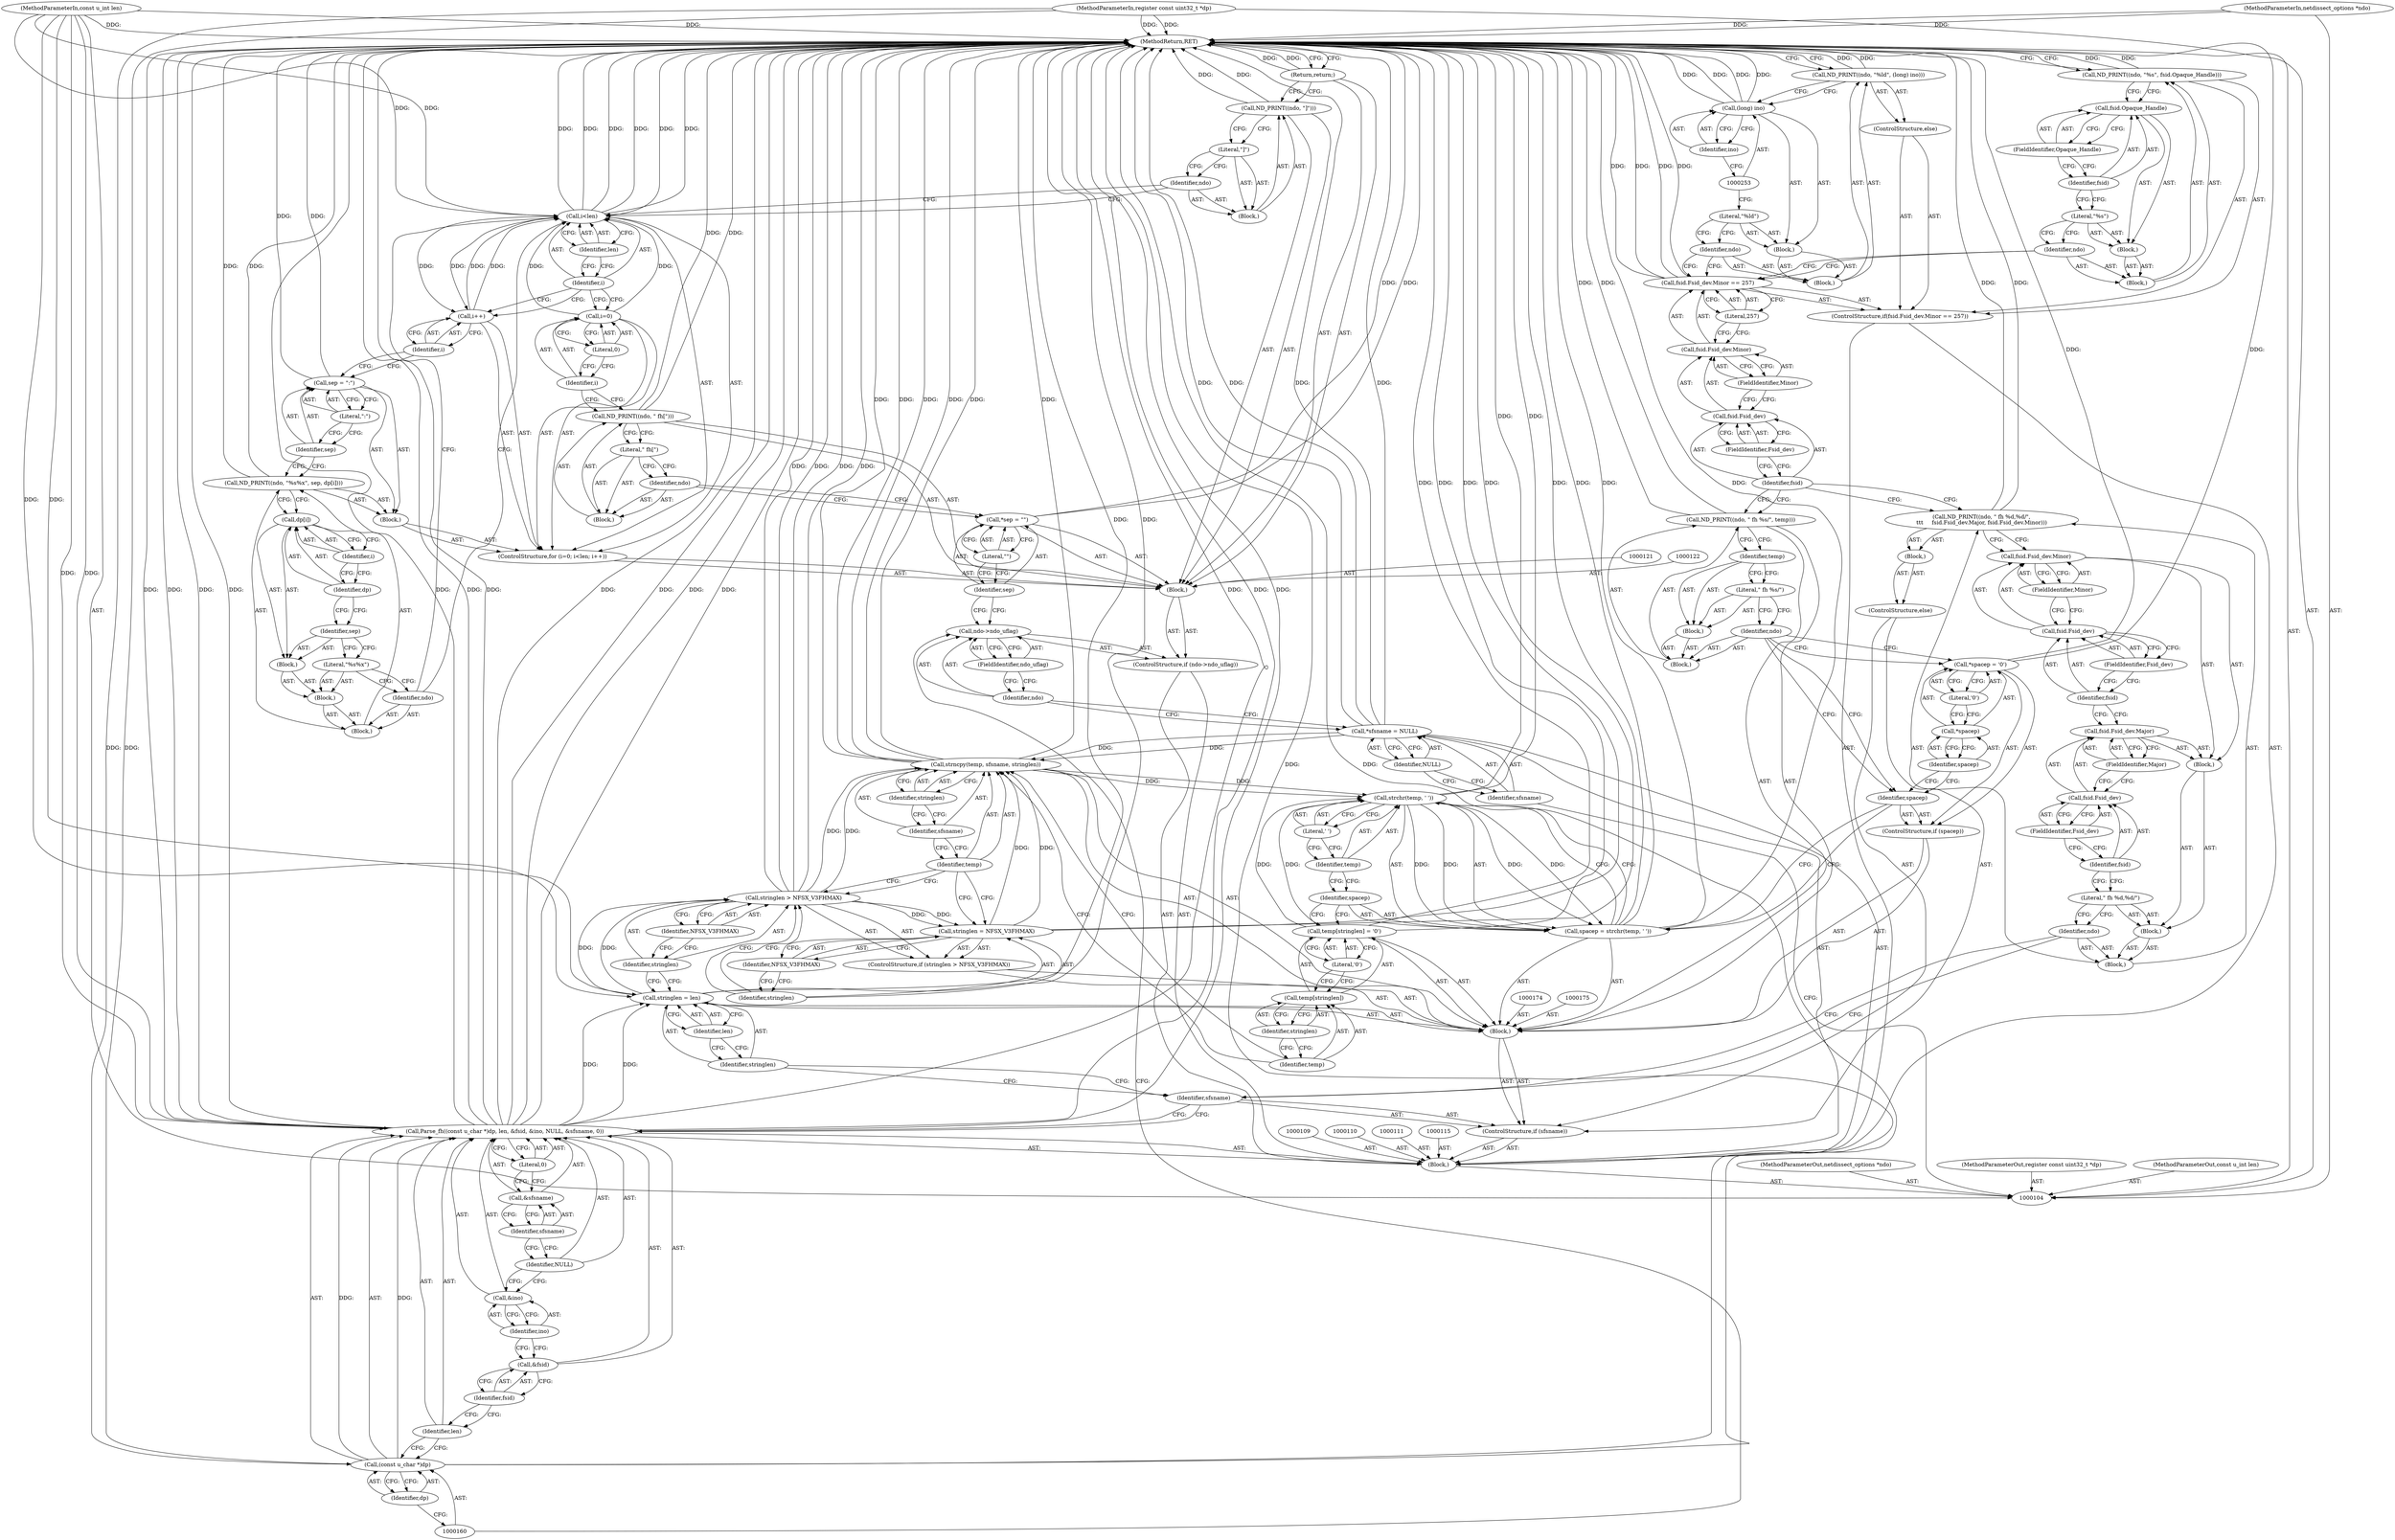 digraph "0_tcpdump_7a923447fd49a069a0fd3b6c3547438ab5ee2123" {
"1000255" [label="(MethodReturn,RET)"];
"1000105" [label="(MethodParameterIn,netdissect_options *ndo)"];
"1000348" [label="(MethodParameterOut,netdissect_options *ndo)"];
"1000123" [label="(Call,*sep = \"\")"];
"1000124" [label="(Identifier,sep)"];
"1000120" [label="(Block,)"];
"1000125" [label="(Literal,\"\")"];
"1000127" [label="(Block,)"];
"1000128" [label="(Identifier,ndo)"];
"1000129" [label="(Literal,\" fh[\")"];
"1000126" [label="(Call,ND_PRINT((ndo, \" fh[\")))"];
"1000134" [label="(Call,i<len)"];
"1000135" [label="(Identifier,i)"];
"1000136" [label="(Identifier,len)"];
"1000137" [label="(Call,i++)"];
"1000138" [label="(Identifier,i)"];
"1000130" [label="(ControlStructure,for (i=0; i<len; i++))"];
"1000139" [label="(Block,)"];
"1000131" [label="(Call,i=0)"];
"1000132" [label="(Identifier,i)"];
"1000133" [label="(Literal,0)"];
"1000141" [label="(Block,)"];
"1000142" [label="(Identifier,ndo)"];
"1000143" [label="(Block,)"];
"1000144" [label="(Literal,\"%s%x\")"];
"1000145" [label="(Block,)"];
"1000146" [label="(Identifier,sep)"];
"1000140" [label="(Call,ND_PRINT((ndo, \"%s%x\", sep, dp[i])))"];
"1000147" [label="(Call,dp[i])"];
"1000148" [label="(Identifier,dp)"];
"1000149" [label="(Identifier,i)"];
"1000150" [label="(Call,sep = \":\")"];
"1000151" [label="(Identifier,sep)"];
"1000152" [label="(Literal,\":\")"];
"1000154" [label="(Block,)"];
"1000155" [label="(Identifier,ndo)"];
"1000156" [label="(Literal,\"]\")"];
"1000153" [label="(Call,ND_PRINT((ndo, \"]\")))"];
"1000157" [label="(Return,return;)"];
"1000106" [label="(MethodParameterIn,register const uint32_t *dp)"];
"1000349" [label="(MethodParameterOut,register const uint32_t *dp)"];
"1000107" [label="(MethodParameterIn,const u_int len)"];
"1000350" [label="(MethodParameterOut,const u_int len)"];
"1000158" [label="(Call,Parse_fh((const u_char *)dp, len, &fsid, &ino, NULL, &sfsname, 0))"];
"1000159" [label="(Call,(const u_char *)dp)"];
"1000161" [label="(Identifier,dp)"];
"1000162" [label="(Identifier,len)"];
"1000163" [label="(Call,&fsid)"];
"1000164" [label="(Identifier,fsid)"];
"1000165" [label="(Call,&ino)"];
"1000166" [label="(Identifier,ino)"];
"1000167" [label="(Identifier,NULL)"];
"1000168" [label="(Call,&sfsname)"];
"1000169" [label="(Identifier,sfsname)"];
"1000170" [label="(Literal,0)"];
"1000171" [label="(ControlStructure,if (sfsname))"];
"1000172" [label="(Identifier,sfsname)"];
"1000173" [label="(Block,)"];
"1000108" [label="(Block,)"];
"1000178" [label="(Identifier,len)"];
"1000176" [label="(Call,stringlen = len)"];
"1000177" [label="(Identifier,stringlen)"];
"1000182" [label="(Identifier,NFSX_V3FHMAX)"];
"1000179" [label="(ControlStructure,if (stringlen > NFSX_V3FHMAX))"];
"1000180" [label="(Call,stringlen > NFSX_V3FHMAX)"];
"1000181" [label="(Identifier,stringlen)"];
"1000185" [label="(Identifier,NFSX_V3FHMAX)"];
"1000183" [label="(Call,stringlen = NFSX_V3FHMAX)"];
"1000184" [label="(Identifier,stringlen)"];
"1000187" [label="(Identifier,temp)"];
"1000188" [label="(Identifier,sfsname)"];
"1000186" [label="(Call,strncpy(temp, sfsname, stringlen))"];
"1000189" [label="(Identifier,stringlen)"];
"1000190" [label="(Call,temp[stringlen] = '\0')"];
"1000191" [label="(Call,temp[stringlen])"];
"1000192" [label="(Identifier,temp)"];
"1000194" [label="(Literal,'\0')"];
"1000193" [label="(Identifier,stringlen)"];
"1000197" [label="(Call,strchr(temp, ' '))"];
"1000198" [label="(Identifier,temp)"];
"1000199" [label="(Literal,' ')"];
"1000195" [label="(Call,spacep = strchr(temp, ' '))"];
"1000196" [label="(Identifier,spacep)"];
"1000200" [label="(ControlStructure,if (spacep))"];
"1000201" [label="(Identifier,spacep)"];
"1000205" [label="(Literal,'\0')"];
"1000202" [label="(Call,*spacep = '\0')"];
"1000203" [label="(Call,*spacep)"];
"1000204" [label="(Identifier,spacep)"];
"1000207" [label="(Block,)"];
"1000208" [label="(Identifier,ndo)"];
"1000209" [label="(Block,)"];
"1000210" [label="(Literal,\" fh %s/\")"];
"1000206" [label="(Call,ND_PRINT((ndo, \" fh %s/\", temp)))"];
"1000211" [label="(Identifier,temp)"];
"1000212" [label="(ControlStructure,else)"];
"1000213" [label="(Block,)"];
"1000215" [label="(Block,)"];
"1000216" [label="(Identifier,ndo)"];
"1000217" [label="(Block,)"];
"1000218" [label="(Literal,\" fh %d,%d/\")"];
"1000214" [label="(Call,ND_PRINT((ndo, \" fh %d,%d/\",\n\t\t\t     fsid.Fsid_dev.Major, fsid.Fsid_dev.Minor)))"];
"1000223" [label="(FieldIdentifier,Fsid_dev)"];
"1000224" [label="(FieldIdentifier,Major)"];
"1000225" [label="(Call,fsid.Fsid_dev.Minor)"];
"1000226" [label="(Call,fsid.Fsid_dev)"];
"1000227" [label="(Identifier,fsid)"];
"1000228" [label="(FieldIdentifier,Fsid_dev)"];
"1000229" [label="(FieldIdentifier,Minor)"];
"1000219" [label="(Block,)"];
"1000220" [label="(Call,fsid.Fsid_dev.Major)"];
"1000221" [label="(Call,fsid.Fsid_dev)"];
"1000222" [label="(Identifier,fsid)"];
"1000230" [label="(ControlStructure,if(fsid.Fsid_dev.Minor == 257))"];
"1000236" [label="(FieldIdentifier,Minor)"];
"1000237" [label="(Literal,257)"];
"1000231" [label="(Call,fsid.Fsid_dev.Minor == 257)"];
"1000232" [label="(Call,fsid.Fsid_dev.Minor)"];
"1000233" [label="(Call,fsid.Fsid_dev)"];
"1000234" [label="(Identifier,fsid)"];
"1000235" [label="(FieldIdentifier,Fsid_dev)"];
"1000239" [label="(Block,)"];
"1000240" [label="(Identifier,ndo)"];
"1000241" [label="(Block,)"];
"1000242" [label="(Literal,\"%s\")"];
"1000238" [label="(Call,ND_PRINT((ndo, \"%s\", fsid.Opaque_Handle)))"];
"1000243" [label="(Call,fsid.Opaque_Handle)"];
"1000244" [label="(Identifier,fsid)"];
"1000245" [label="(FieldIdentifier,Opaque_Handle)"];
"1000246" [label="(ControlStructure,else)"];
"1000248" [label="(Block,)"];
"1000249" [label="(Identifier,ndo)"];
"1000250" [label="(Block,)"];
"1000251" [label="(Literal,\"%ld\")"];
"1000247" [label="(Call,ND_PRINT((ndo, \"%ld\", (long) ino)))"];
"1000252" [label="(Call,(long) ino)"];
"1000254" [label="(Identifier,ino)"];
"1000112" [label="(Call,*sfsname = NULL)"];
"1000113" [label="(Identifier,sfsname)"];
"1000114" [label="(Identifier,NULL)"];
"1000116" [label="(ControlStructure,if (ndo->ndo_uflag))"];
"1000119" [label="(FieldIdentifier,ndo_uflag)"];
"1000117" [label="(Call,ndo->ndo_uflag)"];
"1000118" [label="(Identifier,ndo)"];
"1000255" -> "1000104"  [label="AST: "];
"1000255" -> "1000157"  [label="CFG: "];
"1000255" -> "1000238"  [label="CFG: "];
"1000255" -> "1000247"  [label="CFG: "];
"1000183" -> "1000255"  [label="DDG: "];
"1000105" -> "1000255"  [label="DDG: "];
"1000153" -> "1000255"  [label="DDG: "];
"1000231" -> "1000255"  [label="DDG: "];
"1000231" -> "1000255"  [label="DDG: "];
"1000134" -> "1000255"  [label="DDG: "];
"1000134" -> "1000255"  [label="DDG: "];
"1000134" -> "1000255"  [label="DDG: "];
"1000180" -> "1000255"  [label="DDG: "];
"1000180" -> "1000255"  [label="DDG: "];
"1000158" -> "1000255"  [label="DDG: "];
"1000158" -> "1000255"  [label="DDG: "];
"1000158" -> "1000255"  [label="DDG: "];
"1000158" -> "1000255"  [label="DDG: "];
"1000158" -> "1000255"  [label="DDG: "];
"1000158" -> "1000255"  [label="DDG: "];
"1000158" -> "1000255"  [label="DDG: "];
"1000186" -> "1000255"  [label="DDG: "];
"1000186" -> "1000255"  [label="DDG: "];
"1000186" -> "1000255"  [label="DDG: "];
"1000176" -> "1000255"  [label="DDG: "];
"1000126" -> "1000255"  [label="DDG: "];
"1000107" -> "1000255"  [label="DDG: "];
"1000150" -> "1000255"  [label="DDG: "];
"1000214" -> "1000255"  [label="DDG: "];
"1000252" -> "1000255"  [label="DDG: "];
"1000252" -> "1000255"  [label="DDG: "];
"1000238" -> "1000255"  [label="DDG: "];
"1000112" -> "1000255"  [label="DDG: "];
"1000112" -> "1000255"  [label="DDG: "];
"1000206" -> "1000255"  [label="DDG: "];
"1000140" -> "1000255"  [label="DDG: "];
"1000190" -> "1000255"  [label="DDG: "];
"1000202" -> "1000255"  [label="DDG: "];
"1000195" -> "1000255"  [label="DDG: "];
"1000195" -> "1000255"  [label="DDG: "];
"1000159" -> "1000255"  [label="DDG: "];
"1000106" -> "1000255"  [label="DDG: "];
"1000247" -> "1000255"  [label="DDG: "];
"1000123" -> "1000255"  [label="DDG: "];
"1000197" -> "1000255"  [label="DDG: "];
"1000157" -> "1000255"  [label="DDG: "];
"1000105" -> "1000104"  [label="AST: "];
"1000105" -> "1000255"  [label="DDG: "];
"1000348" -> "1000104"  [label="AST: "];
"1000123" -> "1000120"  [label="AST: "];
"1000123" -> "1000125"  [label="CFG: "];
"1000124" -> "1000123"  [label="AST: "];
"1000125" -> "1000123"  [label="AST: "];
"1000128" -> "1000123"  [label="CFG: "];
"1000123" -> "1000255"  [label="DDG: "];
"1000124" -> "1000123"  [label="AST: "];
"1000124" -> "1000117"  [label="CFG: "];
"1000125" -> "1000124"  [label="CFG: "];
"1000120" -> "1000116"  [label="AST: "];
"1000121" -> "1000120"  [label="AST: "];
"1000122" -> "1000120"  [label="AST: "];
"1000123" -> "1000120"  [label="AST: "];
"1000126" -> "1000120"  [label="AST: "];
"1000130" -> "1000120"  [label="AST: "];
"1000153" -> "1000120"  [label="AST: "];
"1000157" -> "1000120"  [label="AST: "];
"1000125" -> "1000123"  [label="AST: "];
"1000125" -> "1000124"  [label="CFG: "];
"1000123" -> "1000125"  [label="CFG: "];
"1000127" -> "1000126"  [label="AST: "];
"1000128" -> "1000127"  [label="AST: "];
"1000129" -> "1000127"  [label="AST: "];
"1000128" -> "1000127"  [label="AST: "];
"1000128" -> "1000123"  [label="CFG: "];
"1000129" -> "1000128"  [label="CFG: "];
"1000129" -> "1000127"  [label="AST: "];
"1000129" -> "1000128"  [label="CFG: "];
"1000126" -> "1000129"  [label="CFG: "];
"1000126" -> "1000120"  [label="AST: "];
"1000126" -> "1000129"  [label="CFG: "];
"1000127" -> "1000126"  [label="AST: "];
"1000132" -> "1000126"  [label="CFG: "];
"1000126" -> "1000255"  [label="DDG: "];
"1000134" -> "1000130"  [label="AST: "];
"1000134" -> "1000136"  [label="CFG: "];
"1000135" -> "1000134"  [label="AST: "];
"1000136" -> "1000134"  [label="AST: "];
"1000142" -> "1000134"  [label="CFG: "];
"1000155" -> "1000134"  [label="CFG: "];
"1000134" -> "1000255"  [label="DDG: "];
"1000134" -> "1000255"  [label="DDG: "];
"1000134" -> "1000255"  [label="DDG: "];
"1000131" -> "1000134"  [label="DDG: "];
"1000137" -> "1000134"  [label="DDG: "];
"1000107" -> "1000134"  [label="DDG: "];
"1000134" -> "1000137"  [label="DDG: "];
"1000135" -> "1000134"  [label="AST: "];
"1000135" -> "1000131"  [label="CFG: "];
"1000135" -> "1000137"  [label="CFG: "];
"1000136" -> "1000135"  [label="CFG: "];
"1000136" -> "1000134"  [label="AST: "];
"1000136" -> "1000135"  [label="CFG: "];
"1000134" -> "1000136"  [label="CFG: "];
"1000137" -> "1000130"  [label="AST: "];
"1000137" -> "1000138"  [label="CFG: "];
"1000138" -> "1000137"  [label="AST: "];
"1000135" -> "1000137"  [label="CFG: "];
"1000137" -> "1000134"  [label="DDG: "];
"1000134" -> "1000137"  [label="DDG: "];
"1000138" -> "1000137"  [label="AST: "];
"1000138" -> "1000150"  [label="CFG: "];
"1000137" -> "1000138"  [label="CFG: "];
"1000130" -> "1000120"  [label="AST: "];
"1000131" -> "1000130"  [label="AST: "];
"1000134" -> "1000130"  [label="AST: "];
"1000137" -> "1000130"  [label="AST: "];
"1000139" -> "1000130"  [label="AST: "];
"1000139" -> "1000130"  [label="AST: "];
"1000140" -> "1000139"  [label="AST: "];
"1000150" -> "1000139"  [label="AST: "];
"1000131" -> "1000130"  [label="AST: "];
"1000131" -> "1000133"  [label="CFG: "];
"1000132" -> "1000131"  [label="AST: "];
"1000133" -> "1000131"  [label="AST: "];
"1000135" -> "1000131"  [label="CFG: "];
"1000131" -> "1000134"  [label="DDG: "];
"1000132" -> "1000131"  [label="AST: "];
"1000132" -> "1000126"  [label="CFG: "];
"1000133" -> "1000132"  [label="CFG: "];
"1000133" -> "1000131"  [label="AST: "];
"1000133" -> "1000132"  [label="CFG: "];
"1000131" -> "1000133"  [label="CFG: "];
"1000141" -> "1000140"  [label="AST: "];
"1000142" -> "1000141"  [label="AST: "];
"1000143" -> "1000141"  [label="AST: "];
"1000142" -> "1000141"  [label="AST: "];
"1000142" -> "1000134"  [label="CFG: "];
"1000144" -> "1000142"  [label="CFG: "];
"1000143" -> "1000141"  [label="AST: "];
"1000144" -> "1000143"  [label="AST: "];
"1000145" -> "1000143"  [label="AST: "];
"1000144" -> "1000143"  [label="AST: "];
"1000144" -> "1000142"  [label="CFG: "];
"1000146" -> "1000144"  [label="CFG: "];
"1000145" -> "1000143"  [label="AST: "];
"1000146" -> "1000145"  [label="AST: "];
"1000147" -> "1000145"  [label="AST: "];
"1000146" -> "1000145"  [label="AST: "];
"1000146" -> "1000144"  [label="CFG: "];
"1000148" -> "1000146"  [label="CFG: "];
"1000140" -> "1000139"  [label="AST: "];
"1000140" -> "1000147"  [label="CFG: "];
"1000141" -> "1000140"  [label="AST: "];
"1000151" -> "1000140"  [label="CFG: "];
"1000140" -> "1000255"  [label="DDG: "];
"1000147" -> "1000145"  [label="AST: "];
"1000147" -> "1000149"  [label="CFG: "];
"1000148" -> "1000147"  [label="AST: "];
"1000149" -> "1000147"  [label="AST: "];
"1000140" -> "1000147"  [label="CFG: "];
"1000148" -> "1000147"  [label="AST: "];
"1000148" -> "1000146"  [label="CFG: "];
"1000149" -> "1000148"  [label="CFG: "];
"1000149" -> "1000147"  [label="AST: "];
"1000149" -> "1000148"  [label="CFG: "];
"1000147" -> "1000149"  [label="CFG: "];
"1000150" -> "1000139"  [label="AST: "];
"1000150" -> "1000152"  [label="CFG: "];
"1000151" -> "1000150"  [label="AST: "];
"1000152" -> "1000150"  [label="AST: "];
"1000138" -> "1000150"  [label="CFG: "];
"1000150" -> "1000255"  [label="DDG: "];
"1000151" -> "1000150"  [label="AST: "];
"1000151" -> "1000140"  [label="CFG: "];
"1000152" -> "1000151"  [label="CFG: "];
"1000152" -> "1000150"  [label="AST: "];
"1000152" -> "1000151"  [label="CFG: "];
"1000150" -> "1000152"  [label="CFG: "];
"1000154" -> "1000153"  [label="AST: "];
"1000155" -> "1000154"  [label="AST: "];
"1000156" -> "1000154"  [label="AST: "];
"1000155" -> "1000154"  [label="AST: "];
"1000155" -> "1000134"  [label="CFG: "];
"1000156" -> "1000155"  [label="CFG: "];
"1000156" -> "1000154"  [label="AST: "];
"1000156" -> "1000155"  [label="CFG: "];
"1000153" -> "1000156"  [label="CFG: "];
"1000153" -> "1000120"  [label="AST: "];
"1000153" -> "1000156"  [label="CFG: "];
"1000154" -> "1000153"  [label="AST: "];
"1000157" -> "1000153"  [label="CFG: "];
"1000153" -> "1000255"  [label="DDG: "];
"1000157" -> "1000120"  [label="AST: "];
"1000157" -> "1000153"  [label="CFG: "];
"1000255" -> "1000157"  [label="CFG: "];
"1000157" -> "1000255"  [label="DDG: "];
"1000106" -> "1000104"  [label="AST: "];
"1000106" -> "1000255"  [label="DDG: "];
"1000106" -> "1000159"  [label="DDG: "];
"1000349" -> "1000104"  [label="AST: "];
"1000107" -> "1000104"  [label="AST: "];
"1000107" -> "1000255"  [label="DDG: "];
"1000107" -> "1000134"  [label="DDG: "];
"1000107" -> "1000158"  [label="DDG: "];
"1000107" -> "1000176"  [label="DDG: "];
"1000350" -> "1000104"  [label="AST: "];
"1000158" -> "1000108"  [label="AST: "];
"1000158" -> "1000170"  [label="CFG: "];
"1000159" -> "1000158"  [label="AST: "];
"1000162" -> "1000158"  [label="AST: "];
"1000163" -> "1000158"  [label="AST: "];
"1000165" -> "1000158"  [label="AST: "];
"1000167" -> "1000158"  [label="AST: "];
"1000168" -> "1000158"  [label="AST: "];
"1000170" -> "1000158"  [label="AST: "];
"1000172" -> "1000158"  [label="CFG: "];
"1000158" -> "1000255"  [label="DDG: "];
"1000158" -> "1000255"  [label="DDG: "];
"1000158" -> "1000255"  [label="DDG: "];
"1000158" -> "1000255"  [label="DDG: "];
"1000158" -> "1000255"  [label="DDG: "];
"1000158" -> "1000255"  [label="DDG: "];
"1000158" -> "1000255"  [label="DDG: "];
"1000159" -> "1000158"  [label="DDG: "];
"1000107" -> "1000158"  [label="DDG: "];
"1000158" -> "1000176"  [label="DDG: "];
"1000159" -> "1000158"  [label="AST: "];
"1000159" -> "1000161"  [label="CFG: "];
"1000160" -> "1000159"  [label="AST: "];
"1000161" -> "1000159"  [label="AST: "];
"1000162" -> "1000159"  [label="CFG: "];
"1000159" -> "1000255"  [label="DDG: "];
"1000159" -> "1000158"  [label="DDG: "];
"1000106" -> "1000159"  [label="DDG: "];
"1000161" -> "1000159"  [label="AST: "];
"1000161" -> "1000160"  [label="CFG: "];
"1000159" -> "1000161"  [label="CFG: "];
"1000162" -> "1000158"  [label="AST: "];
"1000162" -> "1000159"  [label="CFG: "];
"1000164" -> "1000162"  [label="CFG: "];
"1000163" -> "1000158"  [label="AST: "];
"1000163" -> "1000164"  [label="CFG: "];
"1000164" -> "1000163"  [label="AST: "];
"1000166" -> "1000163"  [label="CFG: "];
"1000164" -> "1000163"  [label="AST: "];
"1000164" -> "1000162"  [label="CFG: "];
"1000163" -> "1000164"  [label="CFG: "];
"1000165" -> "1000158"  [label="AST: "];
"1000165" -> "1000166"  [label="CFG: "];
"1000166" -> "1000165"  [label="AST: "];
"1000167" -> "1000165"  [label="CFG: "];
"1000166" -> "1000165"  [label="AST: "];
"1000166" -> "1000163"  [label="CFG: "];
"1000165" -> "1000166"  [label="CFG: "];
"1000167" -> "1000158"  [label="AST: "];
"1000167" -> "1000165"  [label="CFG: "];
"1000169" -> "1000167"  [label="CFG: "];
"1000168" -> "1000158"  [label="AST: "];
"1000168" -> "1000169"  [label="CFG: "];
"1000169" -> "1000168"  [label="AST: "];
"1000170" -> "1000168"  [label="CFG: "];
"1000169" -> "1000168"  [label="AST: "];
"1000169" -> "1000167"  [label="CFG: "];
"1000168" -> "1000169"  [label="CFG: "];
"1000170" -> "1000158"  [label="AST: "];
"1000170" -> "1000168"  [label="CFG: "];
"1000158" -> "1000170"  [label="CFG: "];
"1000171" -> "1000108"  [label="AST: "];
"1000172" -> "1000171"  [label="AST: "];
"1000173" -> "1000171"  [label="AST: "];
"1000212" -> "1000171"  [label="AST: "];
"1000172" -> "1000171"  [label="AST: "];
"1000172" -> "1000158"  [label="CFG: "];
"1000177" -> "1000172"  [label="CFG: "];
"1000216" -> "1000172"  [label="CFG: "];
"1000173" -> "1000171"  [label="AST: "];
"1000174" -> "1000173"  [label="AST: "];
"1000175" -> "1000173"  [label="AST: "];
"1000176" -> "1000173"  [label="AST: "];
"1000179" -> "1000173"  [label="AST: "];
"1000186" -> "1000173"  [label="AST: "];
"1000190" -> "1000173"  [label="AST: "];
"1000195" -> "1000173"  [label="AST: "];
"1000200" -> "1000173"  [label="AST: "];
"1000206" -> "1000173"  [label="AST: "];
"1000108" -> "1000104"  [label="AST: "];
"1000109" -> "1000108"  [label="AST: "];
"1000110" -> "1000108"  [label="AST: "];
"1000111" -> "1000108"  [label="AST: "];
"1000112" -> "1000108"  [label="AST: "];
"1000115" -> "1000108"  [label="AST: "];
"1000116" -> "1000108"  [label="AST: "];
"1000158" -> "1000108"  [label="AST: "];
"1000171" -> "1000108"  [label="AST: "];
"1000230" -> "1000108"  [label="AST: "];
"1000178" -> "1000176"  [label="AST: "];
"1000178" -> "1000177"  [label="CFG: "];
"1000176" -> "1000178"  [label="CFG: "];
"1000176" -> "1000173"  [label="AST: "];
"1000176" -> "1000178"  [label="CFG: "];
"1000177" -> "1000176"  [label="AST: "];
"1000178" -> "1000176"  [label="AST: "];
"1000181" -> "1000176"  [label="CFG: "];
"1000176" -> "1000255"  [label="DDG: "];
"1000158" -> "1000176"  [label="DDG: "];
"1000107" -> "1000176"  [label="DDG: "];
"1000176" -> "1000180"  [label="DDG: "];
"1000177" -> "1000176"  [label="AST: "];
"1000177" -> "1000172"  [label="CFG: "];
"1000178" -> "1000177"  [label="CFG: "];
"1000182" -> "1000180"  [label="AST: "];
"1000182" -> "1000181"  [label="CFG: "];
"1000180" -> "1000182"  [label="CFG: "];
"1000179" -> "1000173"  [label="AST: "];
"1000180" -> "1000179"  [label="AST: "];
"1000183" -> "1000179"  [label="AST: "];
"1000180" -> "1000179"  [label="AST: "];
"1000180" -> "1000182"  [label="CFG: "];
"1000181" -> "1000180"  [label="AST: "];
"1000182" -> "1000180"  [label="AST: "];
"1000184" -> "1000180"  [label="CFG: "];
"1000187" -> "1000180"  [label="CFG: "];
"1000180" -> "1000255"  [label="DDG: "];
"1000180" -> "1000255"  [label="DDG: "];
"1000176" -> "1000180"  [label="DDG: "];
"1000180" -> "1000183"  [label="DDG: "];
"1000180" -> "1000186"  [label="DDG: "];
"1000181" -> "1000180"  [label="AST: "];
"1000181" -> "1000176"  [label="CFG: "];
"1000182" -> "1000181"  [label="CFG: "];
"1000185" -> "1000183"  [label="AST: "];
"1000185" -> "1000184"  [label="CFG: "];
"1000183" -> "1000185"  [label="CFG: "];
"1000183" -> "1000179"  [label="AST: "];
"1000183" -> "1000185"  [label="CFG: "];
"1000184" -> "1000183"  [label="AST: "];
"1000185" -> "1000183"  [label="AST: "];
"1000187" -> "1000183"  [label="CFG: "];
"1000183" -> "1000255"  [label="DDG: "];
"1000180" -> "1000183"  [label="DDG: "];
"1000183" -> "1000186"  [label="DDG: "];
"1000184" -> "1000183"  [label="AST: "];
"1000184" -> "1000180"  [label="CFG: "];
"1000185" -> "1000184"  [label="CFG: "];
"1000187" -> "1000186"  [label="AST: "];
"1000187" -> "1000183"  [label="CFG: "];
"1000187" -> "1000180"  [label="CFG: "];
"1000188" -> "1000187"  [label="CFG: "];
"1000188" -> "1000186"  [label="AST: "];
"1000188" -> "1000187"  [label="CFG: "];
"1000189" -> "1000188"  [label="CFG: "];
"1000186" -> "1000173"  [label="AST: "];
"1000186" -> "1000189"  [label="CFG: "];
"1000187" -> "1000186"  [label="AST: "];
"1000188" -> "1000186"  [label="AST: "];
"1000189" -> "1000186"  [label="AST: "];
"1000192" -> "1000186"  [label="CFG: "];
"1000186" -> "1000255"  [label="DDG: "];
"1000186" -> "1000255"  [label="DDG: "];
"1000186" -> "1000255"  [label="DDG: "];
"1000112" -> "1000186"  [label="DDG: "];
"1000183" -> "1000186"  [label="DDG: "];
"1000180" -> "1000186"  [label="DDG: "];
"1000186" -> "1000197"  [label="DDG: "];
"1000189" -> "1000186"  [label="AST: "];
"1000189" -> "1000188"  [label="CFG: "];
"1000186" -> "1000189"  [label="CFG: "];
"1000190" -> "1000173"  [label="AST: "];
"1000190" -> "1000194"  [label="CFG: "];
"1000191" -> "1000190"  [label="AST: "];
"1000194" -> "1000190"  [label="AST: "];
"1000196" -> "1000190"  [label="CFG: "];
"1000190" -> "1000255"  [label="DDG: "];
"1000190" -> "1000197"  [label="DDG: "];
"1000191" -> "1000190"  [label="AST: "];
"1000191" -> "1000193"  [label="CFG: "];
"1000192" -> "1000191"  [label="AST: "];
"1000193" -> "1000191"  [label="AST: "];
"1000194" -> "1000191"  [label="CFG: "];
"1000192" -> "1000191"  [label="AST: "];
"1000192" -> "1000186"  [label="CFG: "];
"1000193" -> "1000192"  [label="CFG: "];
"1000194" -> "1000190"  [label="AST: "];
"1000194" -> "1000191"  [label="CFG: "];
"1000190" -> "1000194"  [label="CFG: "];
"1000193" -> "1000191"  [label="AST: "];
"1000193" -> "1000192"  [label="CFG: "];
"1000191" -> "1000193"  [label="CFG: "];
"1000197" -> "1000195"  [label="AST: "];
"1000197" -> "1000199"  [label="CFG: "];
"1000198" -> "1000197"  [label="AST: "];
"1000199" -> "1000197"  [label="AST: "];
"1000195" -> "1000197"  [label="CFG: "];
"1000197" -> "1000255"  [label="DDG: "];
"1000197" -> "1000195"  [label="DDG: "];
"1000197" -> "1000195"  [label="DDG: "];
"1000186" -> "1000197"  [label="DDG: "];
"1000190" -> "1000197"  [label="DDG: "];
"1000198" -> "1000197"  [label="AST: "];
"1000198" -> "1000196"  [label="CFG: "];
"1000199" -> "1000198"  [label="CFG: "];
"1000199" -> "1000197"  [label="AST: "];
"1000199" -> "1000198"  [label="CFG: "];
"1000197" -> "1000199"  [label="CFG: "];
"1000195" -> "1000173"  [label="AST: "];
"1000195" -> "1000197"  [label="CFG: "];
"1000196" -> "1000195"  [label="AST: "];
"1000197" -> "1000195"  [label="AST: "];
"1000201" -> "1000195"  [label="CFG: "];
"1000195" -> "1000255"  [label="DDG: "];
"1000195" -> "1000255"  [label="DDG: "];
"1000197" -> "1000195"  [label="DDG: "];
"1000197" -> "1000195"  [label="DDG: "];
"1000196" -> "1000195"  [label="AST: "];
"1000196" -> "1000190"  [label="CFG: "];
"1000198" -> "1000196"  [label="CFG: "];
"1000200" -> "1000173"  [label="AST: "];
"1000201" -> "1000200"  [label="AST: "];
"1000202" -> "1000200"  [label="AST: "];
"1000201" -> "1000200"  [label="AST: "];
"1000201" -> "1000195"  [label="CFG: "];
"1000204" -> "1000201"  [label="CFG: "];
"1000208" -> "1000201"  [label="CFG: "];
"1000205" -> "1000202"  [label="AST: "];
"1000205" -> "1000203"  [label="CFG: "];
"1000202" -> "1000205"  [label="CFG: "];
"1000202" -> "1000200"  [label="AST: "];
"1000202" -> "1000205"  [label="CFG: "];
"1000203" -> "1000202"  [label="AST: "];
"1000205" -> "1000202"  [label="AST: "];
"1000208" -> "1000202"  [label="CFG: "];
"1000202" -> "1000255"  [label="DDG: "];
"1000203" -> "1000202"  [label="AST: "];
"1000203" -> "1000204"  [label="CFG: "];
"1000204" -> "1000203"  [label="AST: "];
"1000205" -> "1000203"  [label="CFG: "];
"1000204" -> "1000203"  [label="AST: "];
"1000204" -> "1000201"  [label="CFG: "];
"1000203" -> "1000204"  [label="CFG: "];
"1000207" -> "1000206"  [label="AST: "];
"1000208" -> "1000207"  [label="AST: "];
"1000209" -> "1000207"  [label="AST: "];
"1000208" -> "1000207"  [label="AST: "];
"1000208" -> "1000202"  [label="CFG: "];
"1000208" -> "1000201"  [label="CFG: "];
"1000210" -> "1000208"  [label="CFG: "];
"1000209" -> "1000207"  [label="AST: "];
"1000210" -> "1000209"  [label="AST: "];
"1000211" -> "1000209"  [label="AST: "];
"1000210" -> "1000209"  [label="AST: "];
"1000210" -> "1000208"  [label="CFG: "];
"1000211" -> "1000210"  [label="CFG: "];
"1000206" -> "1000173"  [label="AST: "];
"1000206" -> "1000211"  [label="CFG: "];
"1000207" -> "1000206"  [label="AST: "];
"1000234" -> "1000206"  [label="CFG: "];
"1000206" -> "1000255"  [label="DDG: "];
"1000211" -> "1000209"  [label="AST: "];
"1000211" -> "1000210"  [label="CFG: "];
"1000206" -> "1000211"  [label="CFG: "];
"1000212" -> "1000171"  [label="AST: "];
"1000213" -> "1000212"  [label="AST: "];
"1000213" -> "1000212"  [label="AST: "];
"1000214" -> "1000213"  [label="AST: "];
"1000215" -> "1000214"  [label="AST: "];
"1000216" -> "1000215"  [label="AST: "];
"1000217" -> "1000215"  [label="AST: "];
"1000216" -> "1000215"  [label="AST: "];
"1000216" -> "1000172"  [label="CFG: "];
"1000218" -> "1000216"  [label="CFG: "];
"1000217" -> "1000215"  [label="AST: "];
"1000218" -> "1000217"  [label="AST: "];
"1000219" -> "1000217"  [label="AST: "];
"1000218" -> "1000217"  [label="AST: "];
"1000218" -> "1000216"  [label="CFG: "];
"1000222" -> "1000218"  [label="CFG: "];
"1000214" -> "1000213"  [label="AST: "];
"1000214" -> "1000225"  [label="CFG: "];
"1000215" -> "1000214"  [label="AST: "];
"1000234" -> "1000214"  [label="CFG: "];
"1000214" -> "1000255"  [label="DDG: "];
"1000223" -> "1000221"  [label="AST: "];
"1000223" -> "1000222"  [label="CFG: "];
"1000221" -> "1000223"  [label="CFG: "];
"1000224" -> "1000220"  [label="AST: "];
"1000224" -> "1000221"  [label="CFG: "];
"1000220" -> "1000224"  [label="CFG: "];
"1000225" -> "1000219"  [label="AST: "];
"1000225" -> "1000229"  [label="CFG: "];
"1000226" -> "1000225"  [label="AST: "];
"1000229" -> "1000225"  [label="AST: "];
"1000214" -> "1000225"  [label="CFG: "];
"1000226" -> "1000225"  [label="AST: "];
"1000226" -> "1000228"  [label="CFG: "];
"1000227" -> "1000226"  [label="AST: "];
"1000228" -> "1000226"  [label="AST: "];
"1000229" -> "1000226"  [label="CFG: "];
"1000227" -> "1000226"  [label="AST: "];
"1000227" -> "1000220"  [label="CFG: "];
"1000228" -> "1000227"  [label="CFG: "];
"1000228" -> "1000226"  [label="AST: "];
"1000228" -> "1000227"  [label="CFG: "];
"1000226" -> "1000228"  [label="CFG: "];
"1000229" -> "1000225"  [label="AST: "];
"1000229" -> "1000226"  [label="CFG: "];
"1000225" -> "1000229"  [label="CFG: "];
"1000219" -> "1000217"  [label="AST: "];
"1000220" -> "1000219"  [label="AST: "];
"1000225" -> "1000219"  [label="AST: "];
"1000220" -> "1000219"  [label="AST: "];
"1000220" -> "1000224"  [label="CFG: "];
"1000221" -> "1000220"  [label="AST: "];
"1000224" -> "1000220"  [label="AST: "];
"1000227" -> "1000220"  [label="CFG: "];
"1000221" -> "1000220"  [label="AST: "];
"1000221" -> "1000223"  [label="CFG: "];
"1000222" -> "1000221"  [label="AST: "];
"1000223" -> "1000221"  [label="AST: "];
"1000224" -> "1000221"  [label="CFG: "];
"1000222" -> "1000221"  [label="AST: "];
"1000222" -> "1000218"  [label="CFG: "];
"1000223" -> "1000222"  [label="CFG: "];
"1000230" -> "1000108"  [label="AST: "];
"1000231" -> "1000230"  [label="AST: "];
"1000238" -> "1000230"  [label="AST: "];
"1000246" -> "1000230"  [label="AST: "];
"1000236" -> "1000232"  [label="AST: "];
"1000236" -> "1000233"  [label="CFG: "];
"1000232" -> "1000236"  [label="CFG: "];
"1000237" -> "1000231"  [label="AST: "];
"1000237" -> "1000232"  [label="CFG: "];
"1000231" -> "1000237"  [label="CFG: "];
"1000231" -> "1000230"  [label="AST: "];
"1000231" -> "1000237"  [label="CFG: "];
"1000232" -> "1000231"  [label="AST: "];
"1000237" -> "1000231"  [label="AST: "];
"1000240" -> "1000231"  [label="CFG: "];
"1000249" -> "1000231"  [label="CFG: "];
"1000231" -> "1000255"  [label="DDG: "];
"1000231" -> "1000255"  [label="DDG: "];
"1000232" -> "1000231"  [label="AST: "];
"1000232" -> "1000236"  [label="CFG: "];
"1000233" -> "1000232"  [label="AST: "];
"1000236" -> "1000232"  [label="AST: "];
"1000237" -> "1000232"  [label="CFG: "];
"1000233" -> "1000232"  [label="AST: "];
"1000233" -> "1000235"  [label="CFG: "];
"1000234" -> "1000233"  [label="AST: "];
"1000235" -> "1000233"  [label="AST: "];
"1000236" -> "1000233"  [label="CFG: "];
"1000234" -> "1000233"  [label="AST: "];
"1000234" -> "1000206"  [label="CFG: "];
"1000234" -> "1000214"  [label="CFG: "];
"1000235" -> "1000234"  [label="CFG: "];
"1000235" -> "1000233"  [label="AST: "];
"1000235" -> "1000234"  [label="CFG: "];
"1000233" -> "1000235"  [label="CFG: "];
"1000239" -> "1000238"  [label="AST: "];
"1000240" -> "1000239"  [label="AST: "];
"1000241" -> "1000239"  [label="AST: "];
"1000240" -> "1000239"  [label="AST: "];
"1000240" -> "1000231"  [label="CFG: "];
"1000242" -> "1000240"  [label="CFG: "];
"1000241" -> "1000239"  [label="AST: "];
"1000242" -> "1000241"  [label="AST: "];
"1000243" -> "1000241"  [label="AST: "];
"1000242" -> "1000241"  [label="AST: "];
"1000242" -> "1000240"  [label="CFG: "];
"1000244" -> "1000242"  [label="CFG: "];
"1000238" -> "1000230"  [label="AST: "];
"1000238" -> "1000243"  [label="CFG: "];
"1000239" -> "1000238"  [label="AST: "];
"1000255" -> "1000238"  [label="CFG: "];
"1000238" -> "1000255"  [label="DDG: "];
"1000243" -> "1000241"  [label="AST: "];
"1000243" -> "1000245"  [label="CFG: "];
"1000244" -> "1000243"  [label="AST: "];
"1000245" -> "1000243"  [label="AST: "];
"1000238" -> "1000243"  [label="CFG: "];
"1000244" -> "1000243"  [label="AST: "];
"1000244" -> "1000242"  [label="CFG: "];
"1000245" -> "1000244"  [label="CFG: "];
"1000245" -> "1000243"  [label="AST: "];
"1000245" -> "1000244"  [label="CFG: "];
"1000243" -> "1000245"  [label="CFG: "];
"1000246" -> "1000230"  [label="AST: "];
"1000247" -> "1000246"  [label="AST: "];
"1000248" -> "1000247"  [label="AST: "];
"1000249" -> "1000248"  [label="AST: "];
"1000250" -> "1000248"  [label="AST: "];
"1000249" -> "1000248"  [label="AST: "];
"1000249" -> "1000231"  [label="CFG: "];
"1000251" -> "1000249"  [label="CFG: "];
"1000250" -> "1000248"  [label="AST: "];
"1000251" -> "1000250"  [label="AST: "];
"1000252" -> "1000250"  [label="AST: "];
"1000251" -> "1000250"  [label="AST: "];
"1000251" -> "1000249"  [label="CFG: "];
"1000253" -> "1000251"  [label="CFG: "];
"1000247" -> "1000246"  [label="AST: "];
"1000247" -> "1000252"  [label="CFG: "];
"1000248" -> "1000247"  [label="AST: "];
"1000255" -> "1000247"  [label="CFG: "];
"1000247" -> "1000255"  [label="DDG: "];
"1000252" -> "1000250"  [label="AST: "];
"1000252" -> "1000254"  [label="CFG: "];
"1000253" -> "1000252"  [label="AST: "];
"1000254" -> "1000252"  [label="AST: "];
"1000247" -> "1000252"  [label="CFG: "];
"1000252" -> "1000255"  [label="DDG: "];
"1000252" -> "1000255"  [label="DDG: "];
"1000254" -> "1000252"  [label="AST: "];
"1000254" -> "1000253"  [label="CFG: "];
"1000252" -> "1000254"  [label="CFG: "];
"1000112" -> "1000108"  [label="AST: "];
"1000112" -> "1000114"  [label="CFG: "];
"1000113" -> "1000112"  [label="AST: "];
"1000114" -> "1000112"  [label="AST: "];
"1000118" -> "1000112"  [label="CFG: "];
"1000112" -> "1000255"  [label="DDG: "];
"1000112" -> "1000255"  [label="DDG: "];
"1000112" -> "1000186"  [label="DDG: "];
"1000113" -> "1000112"  [label="AST: "];
"1000113" -> "1000104"  [label="CFG: "];
"1000114" -> "1000113"  [label="CFG: "];
"1000114" -> "1000112"  [label="AST: "];
"1000114" -> "1000113"  [label="CFG: "];
"1000112" -> "1000114"  [label="CFG: "];
"1000116" -> "1000108"  [label="AST: "];
"1000117" -> "1000116"  [label="AST: "];
"1000120" -> "1000116"  [label="AST: "];
"1000119" -> "1000117"  [label="AST: "];
"1000119" -> "1000118"  [label="CFG: "];
"1000117" -> "1000119"  [label="CFG: "];
"1000117" -> "1000116"  [label="AST: "];
"1000117" -> "1000119"  [label="CFG: "];
"1000118" -> "1000117"  [label="AST: "];
"1000119" -> "1000117"  [label="AST: "];
"1000124" -> "1000117"  [label="CFG: "];
"1000160" -> "1000117"  [label="CFG: "];
"1000118" -> "1000117"  [label="AST: "];
"1000118" -> "1000112"  [label="CFG: "];
"1000119" -> "1000118"  [label="CFG: "];
}
